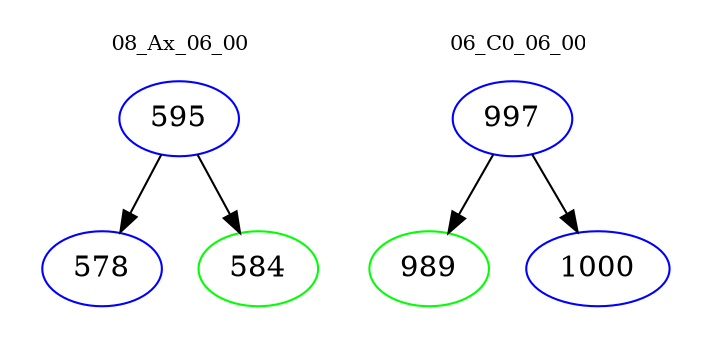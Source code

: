 digraph{
subgraph cluster_0 {
color = white
label = "08_Ax_06_00";
fontsize=10;
T0_595 [label="595", color="blue"]
T0_595 -> T0_578 [color="black"]
T0_578 [label="578", color="blue"]
T0_595 -> T0_584 [color="black"]
T0_584 [label="584", color="green"]
}
subgraph cluster_1 {
color = white
label = "06_C0_06_00";
fontsize=10;
T1_997 [label="997", color="blue"]
T1_997 -> T1_989 [color="black"]
T1_989 [label="989", color="green"]
T1_997 -> T1_1000 [color="black"]
T1_1000 [label="1000", color="blue"]
}
}
